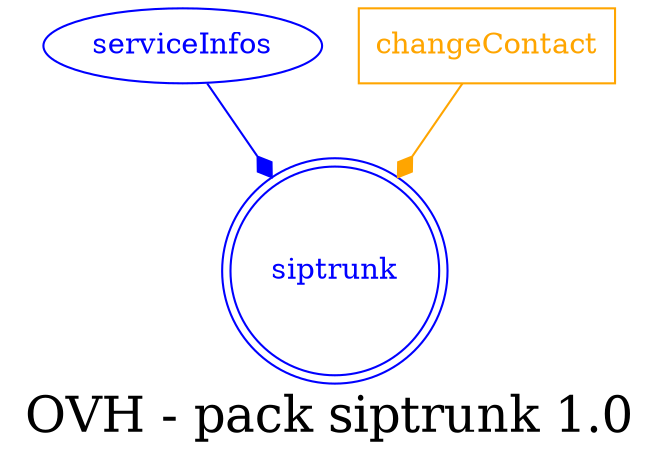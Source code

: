digraph LexiconGraph {
graph[label="OVH - pack siptrunk 1.0", fontsize=24]
splines=true
"siptrunk" [color=blue, fontcolor=blue, shape=doublecircle]
"serviceInfos" -> "siptrunk" [color=blue, fontcolor=blue, arrowhead=diamond, arrowtail=none]
"serviceInfos" [color=blue, fontcolor=blue, shape=ellipse]
"changeContact" [color=orange, fontcolor=orange, shape=box]
"changeContact" -> "siptrunk" [color=orange, fontcolor=orange, arrowhead=diamond, arrowtail=none]
}
